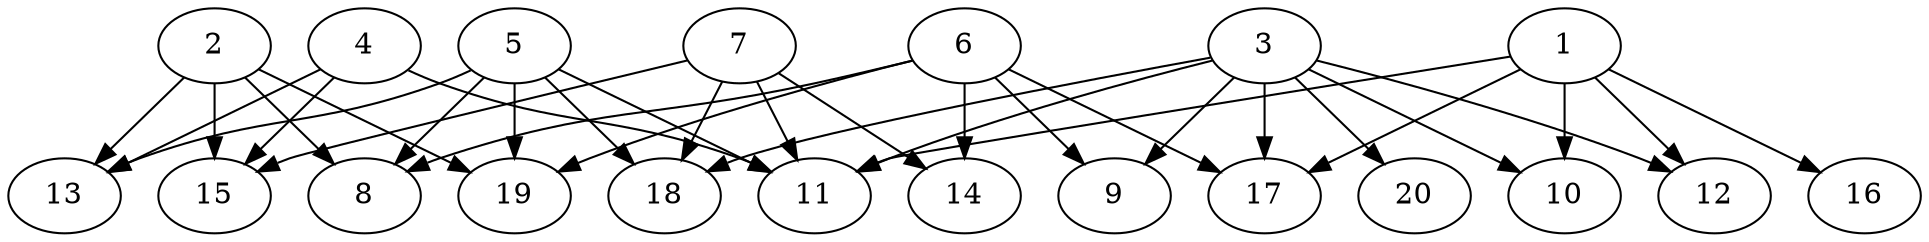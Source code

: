 // DAG automatically generated by daggen at Wed Jul 24 21:21:55 2019
// ./daggen --dot -n 20 --ccr 0.4 --fat 0.8 --regular 0.5 --density 0.6 --mindata 5242880 --maxdata 52428800 
digraph G {
  1 [size="104637440", alpha="0.10", expect_size="41854976"] 
  1 -> 10 [size ="41854976"]
  1 -> 11 [size ="41854976"]
  1 -> 12 [size ="41854976"]
  1 -> 16 [size ="41854976"]
  1 -> 17 [size ="41854976"]
  2 [size="68881920", alpha="0.10", expect_size="27552768"] 
  2 -> 8 [size ="27552768"]
  2 -> 13 [size ="27552768"]
  2 -> 15 [size ="27552768"]
  2 -> 19 [size ="27552768"]
  3 [size="19865600", alpha="0.13", expect_size="7946240"] 
  3 -> 9 [size ="7946240"]
  3 -> 10 [size ="7946240"]
  3 -> 11 [size ="7946240"]
  3 -> 12 [size ="7946240"]
  3 -> 17 [size ="7946240"]
  3 -> 18 [size ="7946240"]
  3 -> 20 [size ="7946240"]
  4 [size="16990720", alpha="0.05", expect_size="6796288"] 
  4 -> 11 [size ="6796288"]
  4 -> 13 [size ="6796288"]
  4 -> 15 [size ="6796288"]
  5 [size="24358400", alpha="0.04", expect_size="9743360"] 
  5 -> 8 [size ="9743360"]
  5 -> 11 [size ="9743360"]
  5 -> 13 [size ="9743360"]
  5 -> 18 [size ="9743360"]
  5 -> 19 [size ="9743360"]
  6 [size="59609600", alpha="0.18", expect_size="23843840"] 
  6 -> 8 [size ="23843840"]
  6 -> 9 [size ="23843840"]
  6 -> 14 [size ="23843840"]
  6 -> 17 [size ="23843840"]
  6 -> 19 [size ="23843840"]
  7 [size="63920640", alpha="0.04", expect_size="25568256"] 
  7 -> 11 [size ="25568256"]
  7 -> 14 [size ="25568256"]
  7 -> 15 [size ="25568256"]
  7 -> 18 [size ="25568256"]
  8 [size="127508480", alpha="0.11", expect_size="51003392"] 
  9 [size="124912640", alpha="0.15", expect_size="49965056"] 
  10 [size="52459520", alpha="0.00", expect_size="20983808"] 
  11 [size="51138560", alpha="0.18", expect_size="20455424"] 
  12 [size="108193280", alpha="0.07", expect_size="43277312"] 
  13 [size="47034880", alpha="0.07", expect_size="18813952"] 
  14 [size="121730560", alpha="0.07", expect_size="48692224"] 
  15 [size="31843840", alpha="0.14", expect_size="12737536"] 
  16 [size="54056960", alpha="0.17", expect_size="21622784"] 
  17 [size="45004800", alpha="0.14", expect_size="18001920"] 
  18 [size="67809280", alpha="0.13", expect_size="27123712"] 
  19 [size="15557120", alpha="0.17", expect_size="6222848"] 
  20 [size="101736960", alpha="0.13", expect_size="40694784"] 
}
